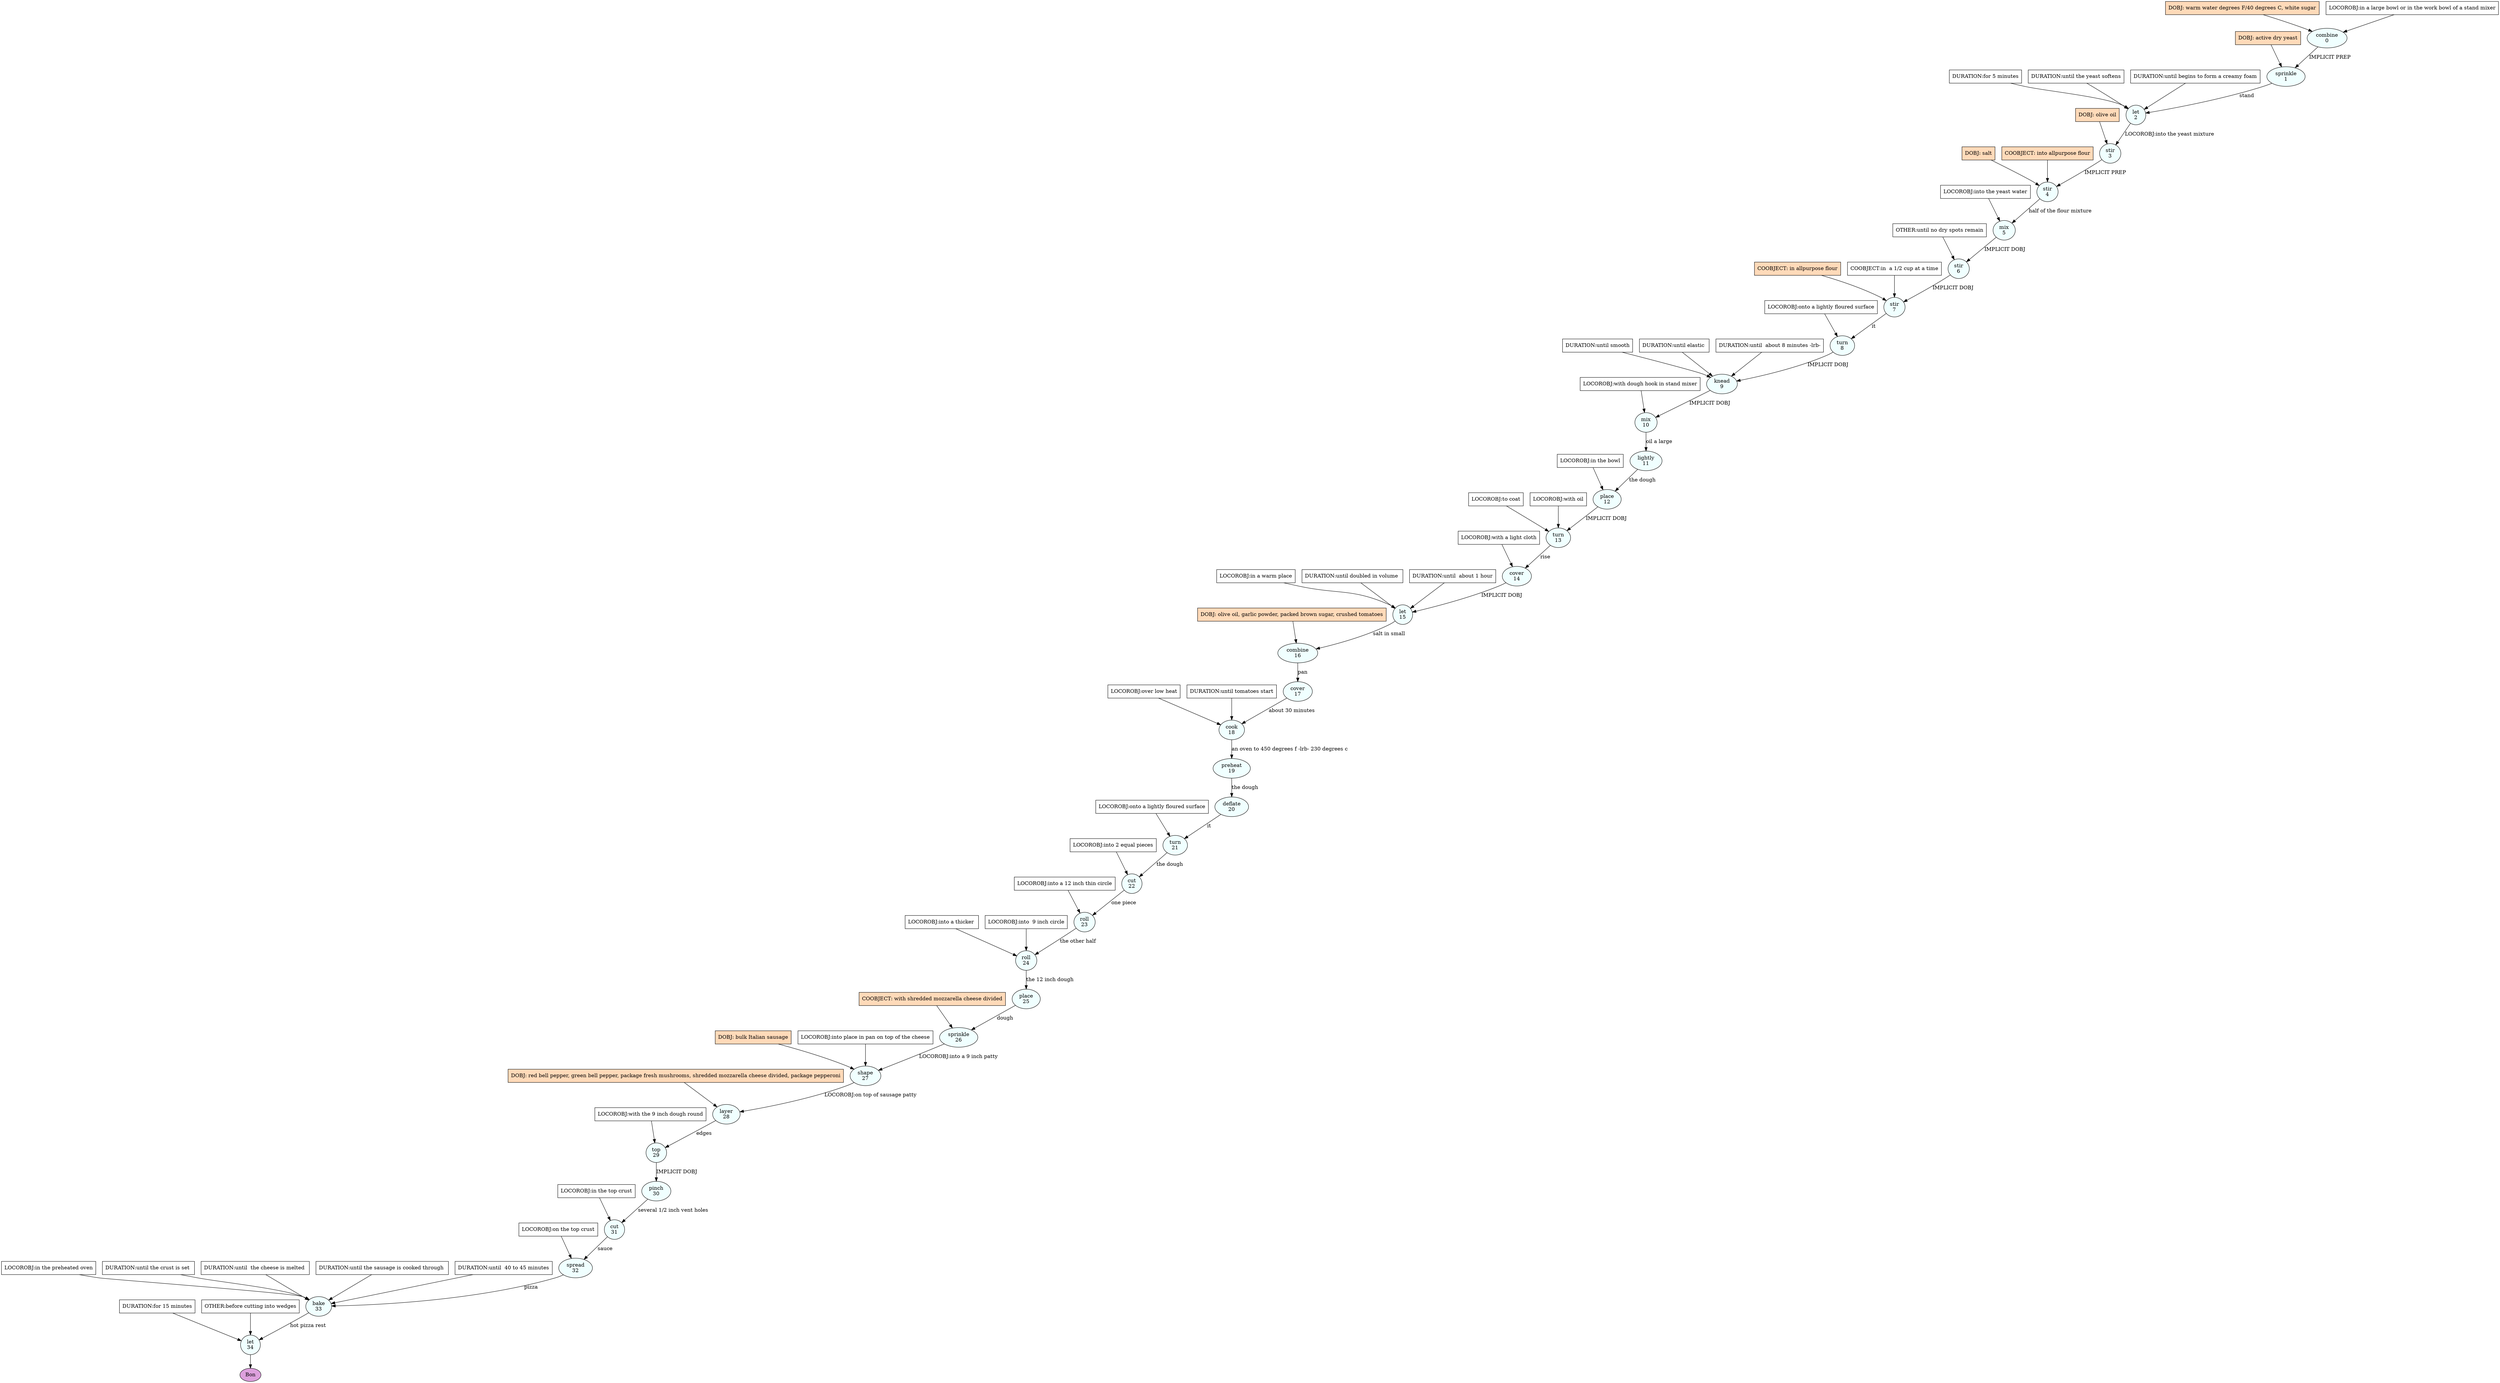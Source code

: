 digraph recipe {
E0[label="combine
0", shape=oval, style=filled, fillcolor=azure]
E1[label="sprinkle
1", shape=oval, style=filled, fillcolor=azure]
E2[label="let
2", shape=oval, style=filled, fillcolor=azure]
E3[label="stir
3", shape=oval, style=filled, fillcolor=azure]
E4[label="stir
4", shape=oval, style=filled, fillcolor=azure]
E5[label="mix
5", shape=oval, style=filled, fillcolor=azure]
E6[label="stir
6", shape=oval, style=filled, fillcolor=azure]
E7[label="stir
7", shape=oval, style=filled, fillcolor=azure]
E8[label="turn
8", shape=oval, style=filled, fillcolor=azure]
E9[label="knead
9", shape=oval, style=filled, fillcolor=azure]
E10[label="mix
10", shape=oval, style=filled, fillcolor=azure]
E11[label="lightly
11", shape=oval, style=filled, fillcolor=azure]
E12[label="place
12", shape=oval, style=filled, fillcolor=azure]
E13[label="turn
13", shape=oval, style=filled, fillcolor=azure]
E14[label="cover
14", shape=oval, style=filled, fillcolor=azure]
E15[label="let
15", shape=oval, style=filled, fillcolor=azure]
E16[label="combine
16", shape=oval, style=filled, fillcolor=azure]
E17[label="cover
17", shape=oval, style=filled, fillcolor=azure]
E18[label="cook
18", shape=oval, style=filled, fillcolor=azure]
E19[label="preheat
19", shape=oval, style=filled, fillcolor=azure]
E20[label="deflate
20", shape=oval, style=filled, fillcolor=azure]
E21[label="turn
21", shape=oval, style=filled, fillcolor=azure]
E22[label="cut
22", shape=oval, style=filled, fillcolor=azure]
E23[label="roll
23", shape=oval, style=filled, fillcolor=azure]
E24[label="roll
24", shape=oval, style=filled, fillcolor=azure]
E25[label="place
25", shape=oval, style=filled, fillcolor=azure]
E26[label="sprinkle
26", shape=oval, style=filled, fillcolor=azure]
E27[label="shape
27", shape=oval, style=filled, fillcolor=azure]
E28[label="layer
28", shape=oval, style=filled, fillcolor=azure]
E29[label="top
29", shape=oval, style=filled, fillcolor=azure]
E30[label="pinch
30", shape=oval, style=filled, fillcolor=azure]
E31[label="cut
31", shape=oval, style=filled, fillcolor=azure]
E32[label="spread
32", shape=oval, style=filled, fillcolor=azure]
E33[label="bake
33", shape=oval, style=filled, fillcolor=azure]
E34[label="let
34", shape=oval, style=filled, fillcolor=azure]
D0[label="DOBJ: warm water degrees F/40 degrees C, white sugar", shape=box, style=filled, fillcolor=peachpuff]
D0 -> E0
P0_0[label="LOCOROBJ:in a large bowl or in the work bowl of a stand mixer", shape=box, style=filled, fillcolor=white]
P0_0 -> E0
D1_ing[label="DOBJ: active dry yeast", shape=box, style=filled, fillcolor=peachpuff]
D1_ing -> E1
E0 -> E1 [label="IMPLICIT PREP"]
E1 -> E2 [label="stand"]
P2_0_0[label="DURATION:for 5 minutes", shape=box, style=filled, fillcolor=white]
P2_0_0 -> E2
P2_1_0[label="DURATION:until the yeast softens", shape=box, style=filled, fillcolor=white]
P2_1_0 -> E2
P2_1_1[label="DURATION:until begins to form a creamy foam", shape=box, style=filled, fillcolor=white]
P2_1_1 -> E2
D3_ing[label="DOBJ: olive oil", shape=box, style=filled, fillcolor=peachpuff]
D3_ing -> E3
E2 -> E3 [label="LOCOROBJ:into the yeast mixture"]
D4_ing[label="DOBJ: salt", shape=box, style=filled, fillcolor=peachpuff]
D4_ing -> E4
E3 -> E4 [label="IMPLICIT PREP"]
P4_1_ing[label="COOBJECT: into allpurpose flour", shape=box, style=filled, fillcolor=peachpuff]
P4_1_ing -> E4
E4 -> E5 [label="half of the flour mixture"]
P5_0_0[label="LOCOROBJ:into the yeast water", shape=box, style=filled, fillcolor=white]
P5_0_0 -> E5
E5 -> E6 [label="IMPLICIT DOBJ"]
P6_0_0[label="OTHER:until no dry spots remain", shape=box, style=filled, fillcolor=white]
P6_0_0 -> E6
E6 -> E7 [label="IMPLICIT DOBJ"]
P7_0_ing[label="COOBJECT: in allpurpose flour", shape=box, style=filled, fillcolor=peachpuff]
P7_0_ing -> E7
P7_0_0[label="COOBJECT:in  a 1/2 cup at a time", shape=box, style=filled, fillcolor=white]
P7_0_0 -> E7
E7 -> E8 [label="it"]
P8_0_0[label="LOCOROBJ:onto a lightly floured surface", shape=box, style=filled, fillcolor=white]
P8_0_0 -> E8
E8 -> E9 [label="IMPLICIT DOBJ"]
P9_0_0[label="DURATION:until smooth", shape=box, style=filled, fillcolor=white]
P9_0_0 -> E9
P9_0_1[label="DURATION:until elastic ", shape=box, style=filled, fillcolor=white]
P9_0_1 -> E9
P9_0_2[label="DURATION:until  about 8 minutes -lrb-", shape=box, style=filled, fillcolor=white]
P9_0_2 -> E9
E9 -> E10 [label="IMPLICIT DOBJ"]
P10_0_0[label="LOCOROBJ:with dough hook in stand mixer", shape=box, style=filled, fillcolor=white]
P10_0_0 -> E10
E10 -> E11 [label="oil a large"]
E11 -> E12 [label="the dough"]
P12_0_0[label="LOCOROBJ:in the bowl", shape=box, style=filled, fillcolor=white]
P12_0_0 -> E12
E12 -> E13 [label="IMPLICIT DOBJ"]
P13_0_0[label="LOCOROBJ:to coat", shape=box, style=filled, fillcolor=white]
P13_0_0 -> E13
P13_1_0[label="LOCOROBJ:with oil", shape=box, style=filled, fillcolor=white]
P13_1_0 -> E13
E13 -> E14 [label="rise"]
P14_0_0[label="LOCOROBJ:with a light cloth", shape=box, style=filled, fillcolor=white]
P14_0_0 -> E14
E14 -> E15 [label="IMPLICIT DOBJ"]
P15_0_0[label="LOCOROBJ:in a warm place", shape=box, style=filled, fillcolor=white]
P15_0_0 -> E15
P15_1_0[label="DURATION:until doubled in volume ", shape=box, style=filled, fillcolor=white]
P15_1_0 -> E15
P15_1_1[label="DURATION:until  about 1 hour", shape=box, style=filled, fillcolor=white]
P15_1_1 -> E15
D16_ing[label="DOBJ: olive oil, garlic powder, packed brown sugar, crushed tomatoes", shape=box, style=filled, fillcolor=peachpuff]
D16_ing -> E16
E15 -> E16 [label="salt in small"]
E16 -> E17 [label="pan"]
E17 -> E18 [label="about 30 minutes"]
P18_0_0[label="LOCOROBJ:over low heat", shape=box, style=filled, fillcolor=white]
P18_0_0 -> E18
P18_1_0[label="DURATION:until tomatoes start", shape=box, style=filled, fillcolor=white]
P18_1_0 -> E18
E18 -> E19 [label="an oven to 450 degrees f -lrb- 230 degrees c"]
E19 -> E20 [label="the dough"]
E20 -> E21 [label="it"]
P21_0_0[label="LOCOROBJ:onto a lightly floured surface", shape=box, style=filled, fillcolor=white]
P21_0_0 -> E21
E21 -> E22 [label="the dough"]
P22_0_0[label="LOCOROBJ:into 2 equal pieces", shape=box, style=filled, fillcolor=white]
P22_0_0 -> E22
E22 -> E23 [label="one piece"]
P23_0_0[label="LOCOROBJ:into a 12 inch thin circle", shape=box, style=filled, fillcolor=white]
P23_0_0 -> E23
E23 -> E24 [label="the other half"]
P24_0_0[label="LOCOROBJ:into a thicker ", shape=box, style=filled, fillcolor=white]
P24_0_0 -> E24
P24_0_1[label="LOCOROBJ:into  9 inch circle", shape=box, style=filled, fillcolor=white]
P24_0_1 -> E24
E24 -> E25 [label="the 12 inch dough"]
E25 -> E26 [label="dough"]
P26_0_ing[label="COOBJECT: with shredded mozzarella cheese divided", shape=box, style=filled, fillcolor=peachpuff]
P26_0_ing -> E26
D27_ing[label="DOBJ: bulk Italian sausage", shape=box, style=filled, fillcolor=peachpuff]
D27_ing -> E27
E26 -> E27 [label="LOCOROBJ:into a 9 inch patty"]
P27_0_1[label="LOCOROBJ:into place in pan on top of the cheese", shape=box, style=filled, fillcolor=white]
P27_0_1 -> E27
D28_ing[label="DOBJ: red bell pepper, green bell pepper, package fresh mushrooms, shredded mozzarella cheese divided, package pepperoni", shape=box, style=filled, fillcolor=peachpuff]
D28_ing -> E28
E27 -> E28 [label="LOCOROBJ:on top of sausage patty"]
E28 -> E29 [label="edges"]
P29_0_0[label="LOCOROBJ:with the 9 inch dough round", shape=box, style=filled, fillcolor=white]
P29_0_0 -> E29
E29 -> E30 [label="IMPLICIT DOBJ"]
E30 -> E31 [label="several 1/2 inch vent holes"]
P31_0_0[label="LOCOROBJ:in the top crust", shape=box, style=filled, fillcolor=white]
P31_0_0 -> E31
E31 -> E32 [label="sauce"]
P32_0_0[label="LOCOROBJ:on the top crust", shape=box, style=filled, fillcolor=white]
P32_0_0 -> E32
E32 -> E33 [label="pizza"]
P33_0_0[label="LOCOROBJ:in the preheated oven", shape=box, style=filled, fillcolor=white]
P33_0_0 -> E33
P33_1_0[label="DURATION:until the crust is set ", shape=box, style=filled, fillcolor=white]
P33_1_0 -> E33
P33_1_1[label="DURATION:until  the cheese is melted ", shape=box, style=filled, fillcolor=white]
P33_1_1 -> E33
P33_1_2[label="DURATION:until the sausage is cooked through ", shape=box, style=filled, fillcolor=white]
P33_1_2 -> E33
P33_1_3[label="DURATION:until  40 to 45 minutes", shape=box, style=filled, fillcolor=white]
P33_1_3 -> E33
E33 -> E34 [label="hot pizza rest"]
P34_0_0[label="DURATION:for 15 minutes", shape=box, style=filled, fillcolor=white]
P34_0_0 -> E34
P34_1_0[label="OTHER:before cutting into wedges", shape=box, style=filled, fillcolor=white]
P34_1_0 -> E34
EOR[label="Bon", shape=oval, style=filled, fillcolor=plum]
E34 -> EOR
}
